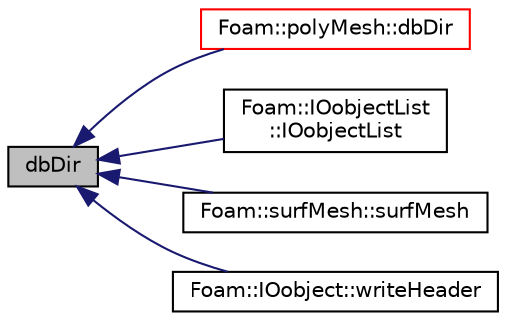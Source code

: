 digraph "dbDir"
{
  bgcolor="transparent";
  edge [fontname="Helvetica",fontsize="10",labelfontname="Helvetica",labelfontsize="10"];
  node [fontname="Helvetica",fontsize="10",shape=record];
  rankdir="LR";
  Node1 [label="dbDir",height=0.2,width=0.4,color="black", fillcolor="grey75", style="filled", fontcolor="black"];
  Node1 -> Node2 [dir="back",color="midnightblue",fontsize="10",style="solid",fontname="Helvetica"];
  Node2 [label="Foam::polyMesh::dbDir",height=0.2,width=0.4,color="red",URL="$a01905.html#a26c0f538dfecb2bfe1ddec9fe6934349",tooltip="Override the objectRegistry dbDir for a single-region case. "];
  Node1 -> Node3 [dir="back",color="midnightblue",fontsize="10",style="solid",fontname="Helvetica"];
  Node3 [label="Foam::IOobjectList\l::IOobjectList",height=0.2,width=0.4,color="black",URL="$a01171.html#a9e5e36f54eecc37a77220eed1239524b",tooltip="Construct from objectRegistry and instance path. "];
  Node1 -> Node4 [dir="back",color="midnightblue",fontsize="10",style="solid",fontname="Helvetica"];
  Node4 [label="Foam::surfMesh::surfMesh",height=0.2,width=0.4,color="black",URL="$a02493.html#a5a879c772be6f7e4fd295b424058621e",tooltip="Construct copy/move from MeshedSurface. "];
  Node1 -> Node5 [dir="back",color="midnightblue",fontsize="10",style="solid",fontname="Helvetica"];
  Node5 [label="Foam::IOobject::writeHeader",height=0.2,width=0.4,color="black",URL="$a01170.html#a0eb19e4807b9f72e892a5e44d90f5054",tooltip="Write header. Allow override of type. "];
}
